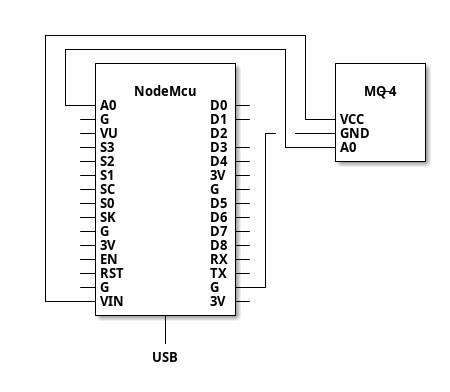 @startditaa

  +-------------------------+
  | +---------------------+ |
  | |  +-------------+    | |  +--------+
  | |  |             |    | |  |        |
  | |  |   NodeMcu   |    | |  |  MQ-4  |
  | +--+A0         D0+-   | |  |        |
  |   -+G          D1+-   | +--+VCC     |
  |   -+VU         D2+  +-|----+GND     |
  |   -+S3         D3+- | +----+A0      |
  |   -+S2         D4+- |      +--------+
  |   -+S1         3V+- |
  |   -+SC         G +- |
  |   -+S0         D5+- |
  |   -+SK         D6+- |
  |   -+G          D7+- |
  |   -+3V         D8+- |
  |   -+EN         RX+- |
  |   -+RST        TX+- |
  |   -+G          G +--+
  +----+VIN        3V+-
       +------+------+
              |
              |
             USB

@endditaa